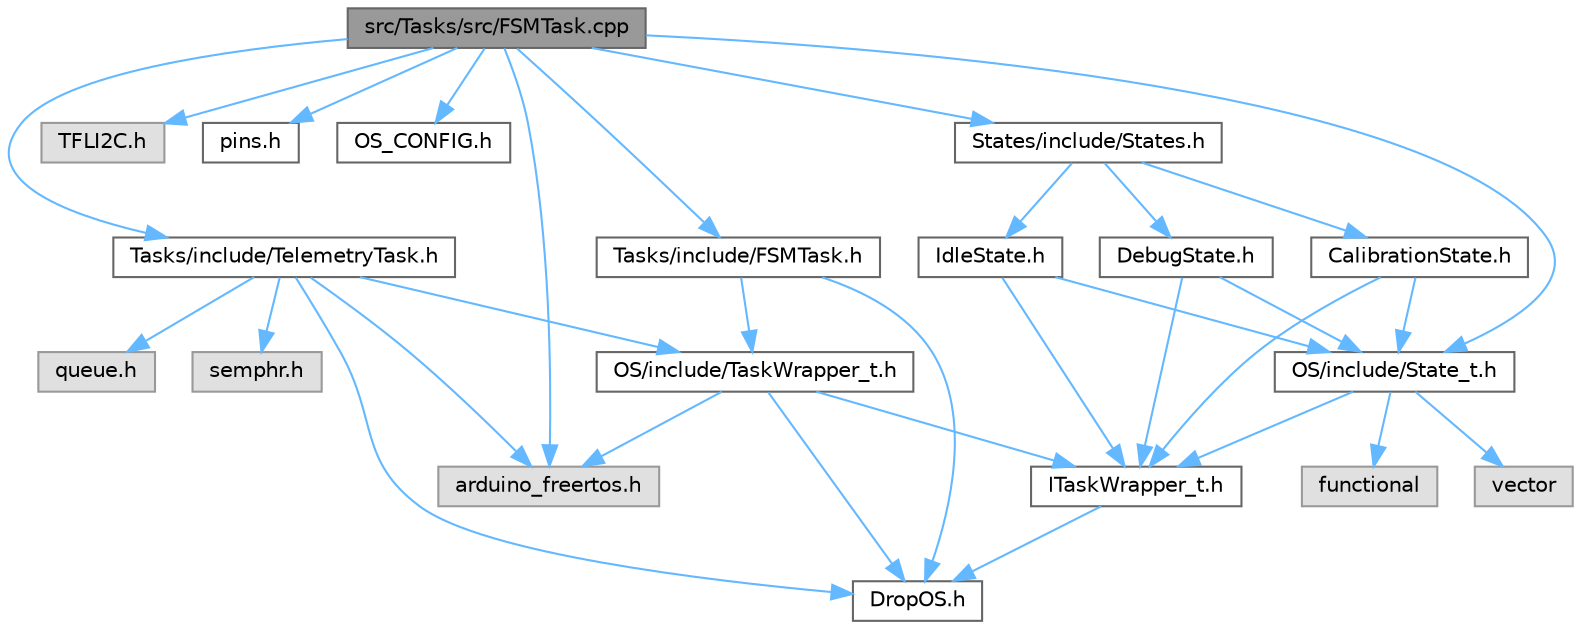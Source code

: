 digraph "src/Tasks/src/FSMTask.cpp"
{
 // LATEX_PDF_SIZE
  bgcolor="transparent";
  edge [fontname=Helvetica,fontsize=10,labelfontname=Helvetica,labelfontsize=10];
  node [fontname=Helvetica,fontsize=10,shape=box,height=0.2,width=0.4];
  Node1 [id="Node000001",label="src/Tasks/src/FSMTask.cpp",height=0.2,width=0.4,color="gray40", fillcolor="grey60", style="filled", fontcolor="black",tooltip=" "];
  Node1 -> Node2 [id="edge1_Node000001_Node000002",color="steelblue1",style="solid",tooltip=" "];
  Node2 [id="Node000002",label="arduino_freertos.h",height=0.2,width=0.4,color="grey60", fillcolor="#E0E0E0", style="filled",tooltip=" "];
  Node1 -> Node3 [id="edge2_Node000001_Node000003",color="steelblue1",style="solid",tooltip=" "];
  Node3 [id="Node000003",label="TFLI2C.h",height=0.2,width=0.4,color="grey60", fillcolor="#E0E0E0", style="filled",tooltip=" "];
  Node1 -> Node4 [id="edge3_Node000001_Node000004",color="steelblue1",style="solid",tooltip=" "];
  Node4 [id="Node000004",label="pins.h",height=0.2,width=0.4,color="grey40", fillcolor="white", style="filled",URL="$pins_8h.html",tooltip=" "];
  Node1 -> Node5 [id="edge4_Node000001_Node000005",color="steelblue1",style="solid",tooltip=" "];
  Node5 [id="Node000005",label="OS_CONFIG.h",height=0.2,width=0.4,color="grey40", fillcolor="white", style="filled",URL="$_o_s___c_o_n_f_i_g_8h.html",tooltip=" "];
  Node1 -> Node6 [id="edge5_Node000001_Node000006",color="steelblue1",style="solid",tooltip=" "];
  Node6 [id="Node000006",label="Tasks/include/TelemetryTask.h",height=0.2,width=0.4,color="grey40", fillcolor="white", style="filled",URL="$_telemetry_task_8h.html",tooltip=" "];
  Node6 -> Node2 [id="edge6_Node000006_Node000002",color="steelblue1",style="solid",tooltip=" "];
  Node6 -> Node7 [id="edge7_Node000006_Node000007",color="steelblue1",style="solid",tooltip=" "];
  Node7 [id="Node000007",label="queue.h",height=0.2,width=0.4,color="grey60", fillcolor="#E0E0E0", style="filled",tooltip=" "];
  Node6 -> Node8 [id="edge8_Node000006_Node000008",color="steelblue1",style="solid",tooltip=" "];
  Node8 [id="Node000008",label="semphr.h",height=0.2,width=0.4,color="grey60", fillcolor="#E0E0E0", style="filled",tooltip=" "];
  Node6 -> Node9 [id="edge9_Node000006_Node000009",color="steelblue1",style="solid",tooltip=" "];
  Node9 [id="Node000009",label="OS/include/TaskWrapper_t.h",height=0.2,width=0.4,color="grey40", fillcolor="white", style="filled",URL="$_task_wrapper__t_8h.html",tooltip=" "];
  Node9 -> Node2 [id="edge10_Node000009_Node000002",color="steelblue1",style="solid",tooltip=" "];
  Node9 -> Node10 [id="edge11_Node000009_Node000010",color="steelblue1",style="solid",tooltip=" "];
  Node10 [id="Node000010",label="ITaskWrapper_t.h",height=0.2,width=0.4,color="grey40", fillcolor="white", style="filled",URL="$_i_task_wrapper__t_8h.html",tooltip=" "];
  Node10 -> Node11 [id="edge12_Node000010_Node000011",color="steelblue1",style="solid",tooltip=" "];
  Node11 [id="Node000011",label="DropOS.h",height=0.2,width=0.4,color="grey40", fillcolor="white", style="filled",URL="$_drop_o_s_8h.html",tooltip=" "];
  Node9 -> Node11 [id="edge13_Node000009_Node000011",color="steelblue1",style="solid",tooltip=" "];
  Node6 -> Node11 [id="edge14_Node000006_Node000011",color="steelblue1",style="solid",tooltip=" "];
  Node1 -> Node12 [id="edge15_Node000001_Node000012",color="steelblue1",style="solid",tooltip=" "];
  Node12 [id="Node000012",label="Tasks/include/FSMTask.h",height=0.2,width=0.4,color="grey40", fillcolor="white", style="filled",URL="$_f_s_m_task_8h.html",tooltip=" "];
  Node12 -> Node9 [id="edge16_Node000012_Node000009",color="steelblue1",style="solid",tooltip=" "];
  Node12 -> Node11 [id="edge17_Node000012_Node000011",color="steelblue1",style="solid",tooltip=" "];
  Node1 -> Node13 [id="edge18_Node000001_Node000013",color="steelblue1",style="solid",tooltip=" "];
  Node13 [id="Node000013",label="OS/include/State_t.h",height=0.2,width=0.4,color="grey40", fillcolor="white", style="filled",URL="$_state__t_8h.html",tooltip=" "];
  Node13 -> Node14 [id="edge19_Node000013_Node000014",color="steelblue1",style="solid",tooltip=" "];
  Node14 [id="Node000014",label="functional",height=0.2,width=0.4,color="grey60", fillcolor="#E0E0E0", style="filled",tooltip=" "];
  Node13 -> Node15 [id="edge20_Node000013_Node000015",color="steelblue1",style="solid",tooltip=" "];
  Node15 [id="Node000015",label="vector",height=0.2,width=0.4,color="grey60", fillcolor="#E0E0E0", style="filled",tooltip=" "];
  Node13 -> Node10 [id="edge21_Node000013_Node000010",color="steelblue1",style="solid",tooltip=" "];
  Node1 -> Node16 [id="edge22_Node000001_Node000016",color="steelblue1",style="solid",tooltip=" "];
  Node16 [id="Node000016",label="States/include/States.h",height=0.2,width=0.4,color="grey40", fillcolor="white", style="filled",URL="$_states_8h.html",tooltip=" "];
  Node16 -> Node17 [id="edge23_Node000016_Node000017",color="steelblue1",style="solid",tooltip=" "];
  Node17 [id="Node000017",label="IdleState.h",height=0.2,width=0.4,color="grey40", fillcolor="white", style="filled",URL="$_idle_state_8h.html",tooltip=" "];
  Node17 -> Node13 [id="edge24_Node000017_Node000013",color="steelblue1",style="solid",tooltip=" "];
  Node17 -> Node10 [id="edge25_Node000017_Node000010",color="steelblue1",style="solid",tooltip=" "];
  Node16 -> Node18 [id="edge26_Node000016_Node000018",color="steelblue1",style="solid",tooltip=" "];
  Node18 [id="Node000018",label="DebugState.h",height=0.2,width=0.4,color="grey40", fillcolor="white", style="filled",URL="$_debug_state_8h.html",tooltip=" "];
  Node18 -> Node13 [id="edge27_Node000018_Node000013",color="steelblue1",style="solid",tooltip=" "];
  Node18 -> Node10 [id="edge28_Node000018_Node000010",color="steelblue1",style="solid",tooltip=" "];
  Node16 -> Node19 [id="edge29_Node000016_Node000019",color="steelblue1",style="solid",tooltip=" "];
  Node19 [id="Node000019",label="CalibrationState.h",height=0.2,width=0.4,color="grey40", fillcolor="white", style="filled",URL="$_calibration_state_8h.html",tooltip=" "];
  Node19 -> Node13 [id="edge30_Node000019_Node000013",color="steelblue1",style="solid",tooltip=" "];
  Node19 -> Node10 [id="edge31_Node000019_Node000010",color="steelblue1",style="solid",tooltip=" "];
}
